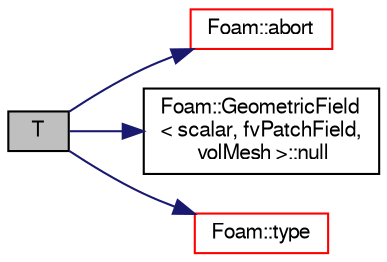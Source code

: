 digraph "T"
{
  bgcolor="transparent";
  edge [fontname="FreeSans",fontsize="10",labelfontname="FreeSans",labelfontsize="10"];
  node [fontname="FreeSans",fontsize="10",shape=record];
  rankdir="LR";
  Node3098 [label="T",height=0.2,width=0.4,color="black", fillcolor="grey75", style="filled", fontcolor="black"];
  Node3098 -> Node3099 [color="midnightblue",fontsize="10",style="solid",fontname="FreeSans"];
  Node3099 [label="Foam::abort",height=0.2,width=0.4,color="red",URL="$a21124.html#a447107a607d03e417307c203fa5fb44b"];
  Node3098 -> Node3142 [color="midnightblue",fontsize="10",style="solid",fontname="FreeSans"];
  Node3142 [label="Foam::GeometricField\l\< scalar, fvPatchField,\l volMesh \>::null",height=0.2,width=0.4,color="black",URL="$a22434.html#ac8e78b2b70fc0c890aedf7cde2c712f1",tooltip="Return a null geometric field. "];
  Node3098 -> Node3143 [color="midnightblue",fontsize="10",style="solid",fontname="FreeSans"];
  Node3143 [label="Foam::type",height=0.2,width=0.4,color="red",URL="$a21124.html#aec48583af672626378f501eb9fc32cd1",tooltip="Return the file type: DIRECTORY or FILE. "];
}
